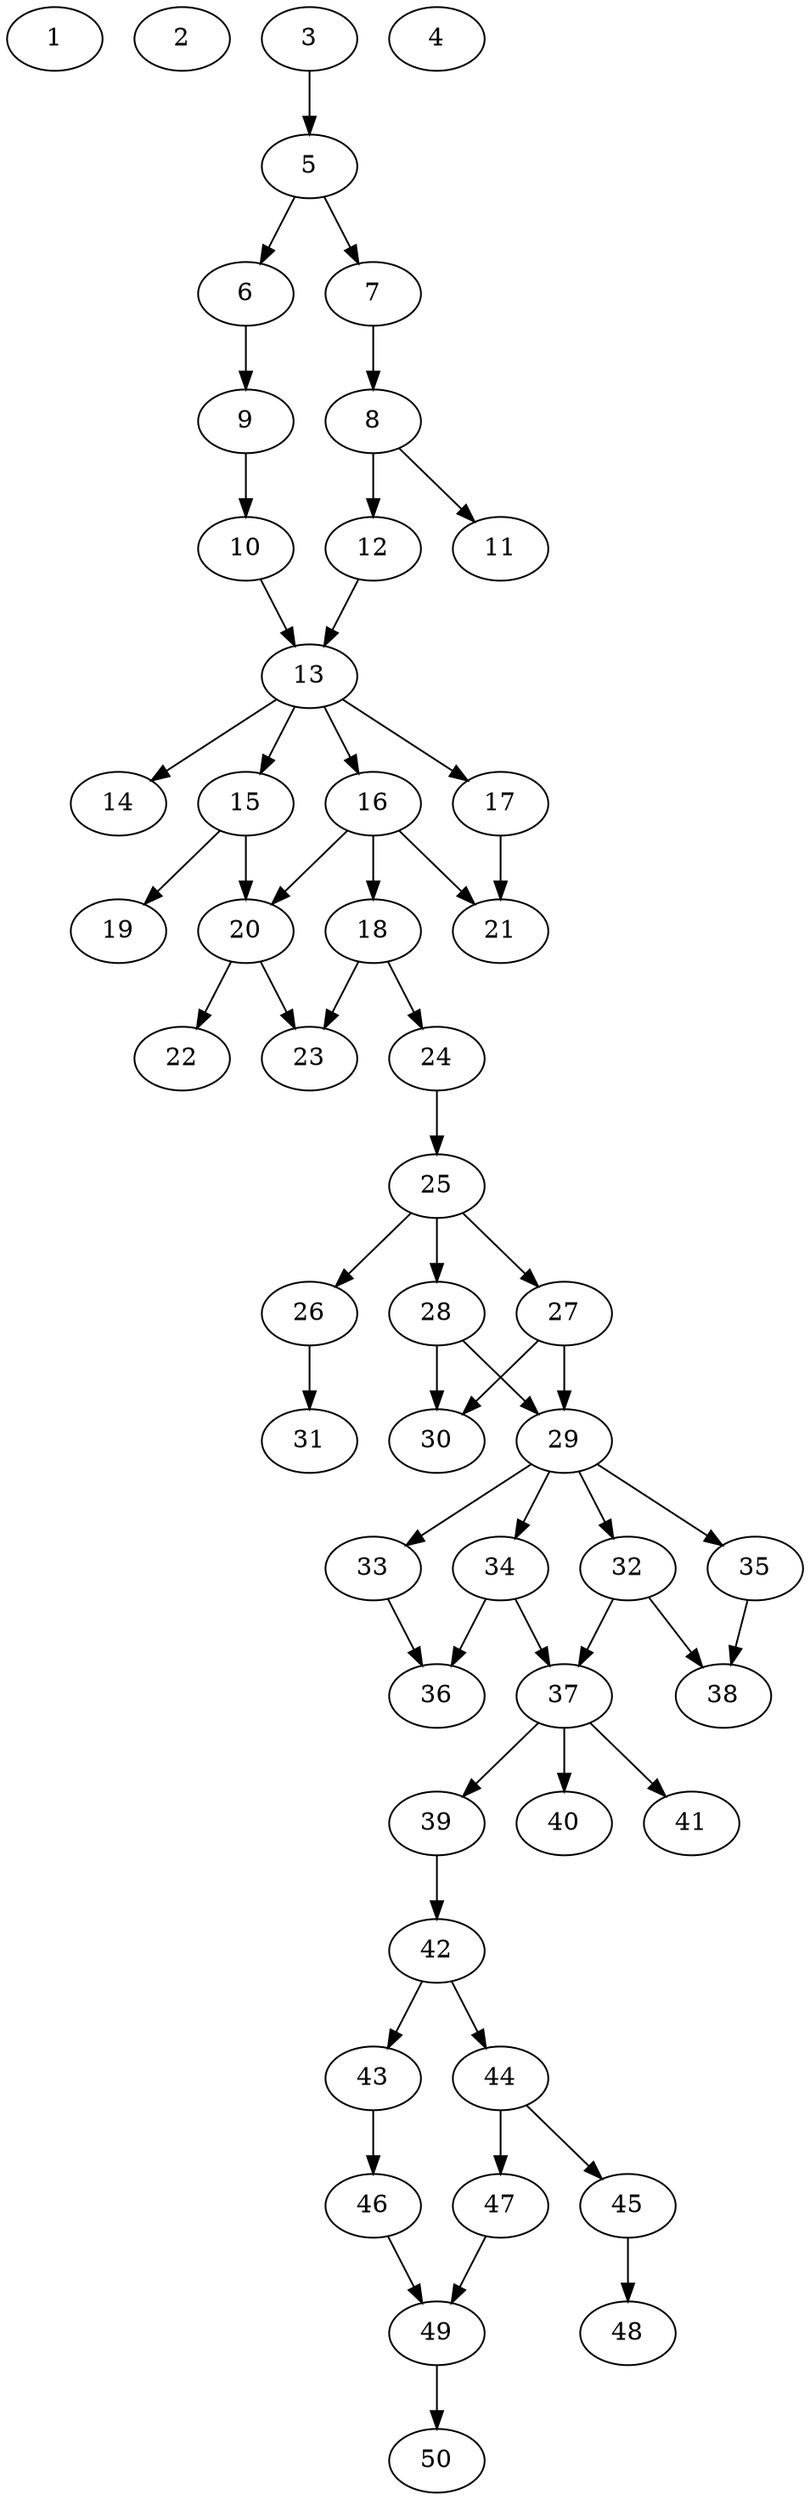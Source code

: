 // DAG automatically generated by daggen at Thu Oct  3 14:07:56 2019
// ./daggen --dot -n 50 --ccr 0.5 --fat 0.3 --regular 0.5 --density 0.5 --mindata 5242880 --maxdata 52428800 
digraph G {
  1 [size="62900224", alpha="0.13", expect_size="31450112"] 
  2 [size="31848448", alpha="0.16", expect_size="15924224"] 
  3 [size="36390912", alpha="0.14", expect_size="18195456"] 
  3 -> 5 [size ="18195456"]
  4 [size="50022400", alpha="0.11", expect_size="25011200"] 
  5 [size="53139456", alpha="0.17", expect_size="26569728"] 
  5 -> 6 [size ="26569728"]
  5 -> 7 [size ="26569728"]
  6 [size="19345408", alpha="0.16", expect_size="9672704"] 
  6 -> 9 [size ="9672704"]
  7 [size="14884864", alpha="0.18", expect_size="7442432"] 
  7 -> 8 [size ="7442432"]
  8 [size="74708992", alpha="0.17", expect_size="37354496"] 
  8 -> 11 [size ="37354496"]
  8 -> 12 [size ="37354496"]
  9 [size="57524224", alpha="0.18", expect_size="28762112"] 
  9 -> 10 [size ="28762112"]
  10 [size="77074432", alpha="0.04", expect_size="38537216"] 
  10 -> 13 [size ="38537216"]
  11 [size="42991616", alpha="0.03", expect_size="21495808"] 
  12 [size="103464960", alpha="0.08", expect_size="51732480"] 
  12 -> 13 [size ="51732480"]
  13 [size="84230144", alpha="0.07", expect_size="42115072"] 
  13 -> 14 [size ="42115072"]
  13 -> 15 [size ="42115072"]
  13 -> 16 [size ="42115072"]
  13 -> 17 [size ="42115072"]
  14 [size="55717888", alpha="0.15", expect_size="27858944"] 
  15 [size="15452160", alpha="0.09", expect_size="7726080"] 
  15 -> 19 [size ="7726080"]
  15 -> 20 [size ="7726080"]
  16 [size="97392640", alpha="0.06", expect_size="48696320"] 
  16 -> 18 [size ="48696320"]
  16 -> 20 [size ="48696320"]
  16 -> 21 [size ="48696320"]
  17 [size="79169536", alpha="0.15", expect_size="39584768"] 
  17 -> 21 [size ="39584768"]
  18 [size="69902336", alpha="0.18", expect_size="34951168"] 
  18 -> 23 [size ="34951168"]
  18 -> 24 [size ="34951168"]
  19 [size="53991424", alpha="0.18", expect_size="26995712"] 
  20 [size="46331904", alpha="0.11", expect_size="23165952"] 
  20 -> 22 [size ="23165952"]
  20 -> 23 [size ="23165952"]
  21 [size="64653312", alpha="0.16", expect_size="32326656"] 
  22 [size="77246464", alpha="0.05", expect_size="38623232"] 
  23 [size="18778112", alpha="0.19", expect_size="9389056"] 
  24 [size="50493440", alpha="0.02", expect_size="25246720"] 
  24 -> 25 [size ="25246720"]
  25 [size="26648576", alpha="0.14", expect_size="13324288"] 
  25 -> 26 [size ="13324288"]
  25 -> 27 [size ="13324288"]
  25 -> 28 [size ="13324288"]
  26 [size="71219200", alpha="0.08", expect_size="35609600"] 
  26 -> 31 [size ="35609600"]
  27 [size="98308096", alpha="0.02", expect_size="49154048"] 
  27 -> 29 [size ="49154048"]
  27 -> 30 [size ="49154048"]
  28 [size="72609792", alpha="0.10", expect_size="36304896"] 
  28 -> 29 [size ="36304896"]
  28 -> 30 [size ="36304896"]
  29 [size="63404032", alpha="0.09", expect_size="31702016"] 
  29 -> 32 [size ="31702016"]
  29 -> 33 [size ="31702016"]
  29 -> 34 [size ="31702016"]
  29 -> 35 [size ="31702016"]
  30 [size="53946368", alpha="0.01", expect_size="26973184"] 
  31 [size="12941312", alpha="0.00", expect_size="6470656"] 
  32 [size="87177216", alpha="0.19", expect_size="43588608"] 
  32 -> 37 [size ="43588608"]
  32 -> 38 [size ="43588608"]
  33 [size="14899200", alpha="0.14", expect_size="7449600"] 
  33 -> 36 [size ="7449600"]
  34 [size="10758144", alpha="0.18", expect_size="5379072"] 
  34 -> 36 [size ="5379072"]
  34 -> 37 [size ="5379072"]
  35 [size="19924992", alpha="0.03", expect_size="9962496"] 
  35 -> 38 [size ="9962496"]
  36 [size="85051392", alpha="0.07", expect_size="42525696"] 
  37 [size="26253312", alpha="0.05", expect_size="13126656"] 
  37 -> 39 [size ="13126656"]
  37 -> 40 [size ="13126656"]
  37 -> 41 [size ="13126656"]
  38 [size="36675584", alpha="0.16", expect_size="18337792"] 
  39 [size="86171648", alpha="0.16", expect_size="43085824"] 
  39 -> 42 [size ="43085824"]
  40 [size="33034240", alpha="0.04", expect_size="16517120"] 
  41 [size="38230016", alpha="0.03", expect_size="19115008"] 
  42 [size="39892992", alpha="0.16", expect_size="19946496"] 
  42 -> 43 [size ="19946496"]
  42 -> 44 [size ="19946496"]
  43 [size="36628480", alpha="0.11", expect_size="18314240"] 
  43 -> 46 [size ="18314240"]
  44 [size="102184960", alpha="0.14", expect_size="51092480"] 
  44 -> 45 [size ="51092480"]
  44 -> 47 [size ="51092480"]
  45 [size="93048832", alpha="0.01", expect_size="46524416"] 
  45 -> 48 [size ="46524416"]
  46 [size="14188544", alpha="0.01", expect_size="7094272"] 
  46 -> 49 [size ="7094272"]
  47 [size="46884864", alpha="0.19", expect_size="23442432"] 
  47 -> 49 [size ="23442432"]
  48 [size="71079936", alpha="0.11", expect_size="35539968"] 
  49 [size="51816448", alpha="0.14", expect_size="25908224"] 
  49 -> 50 [size ="25908224"]
  50 [size="32602112", alpha="0.06", expect_size="16301056"] 
}
